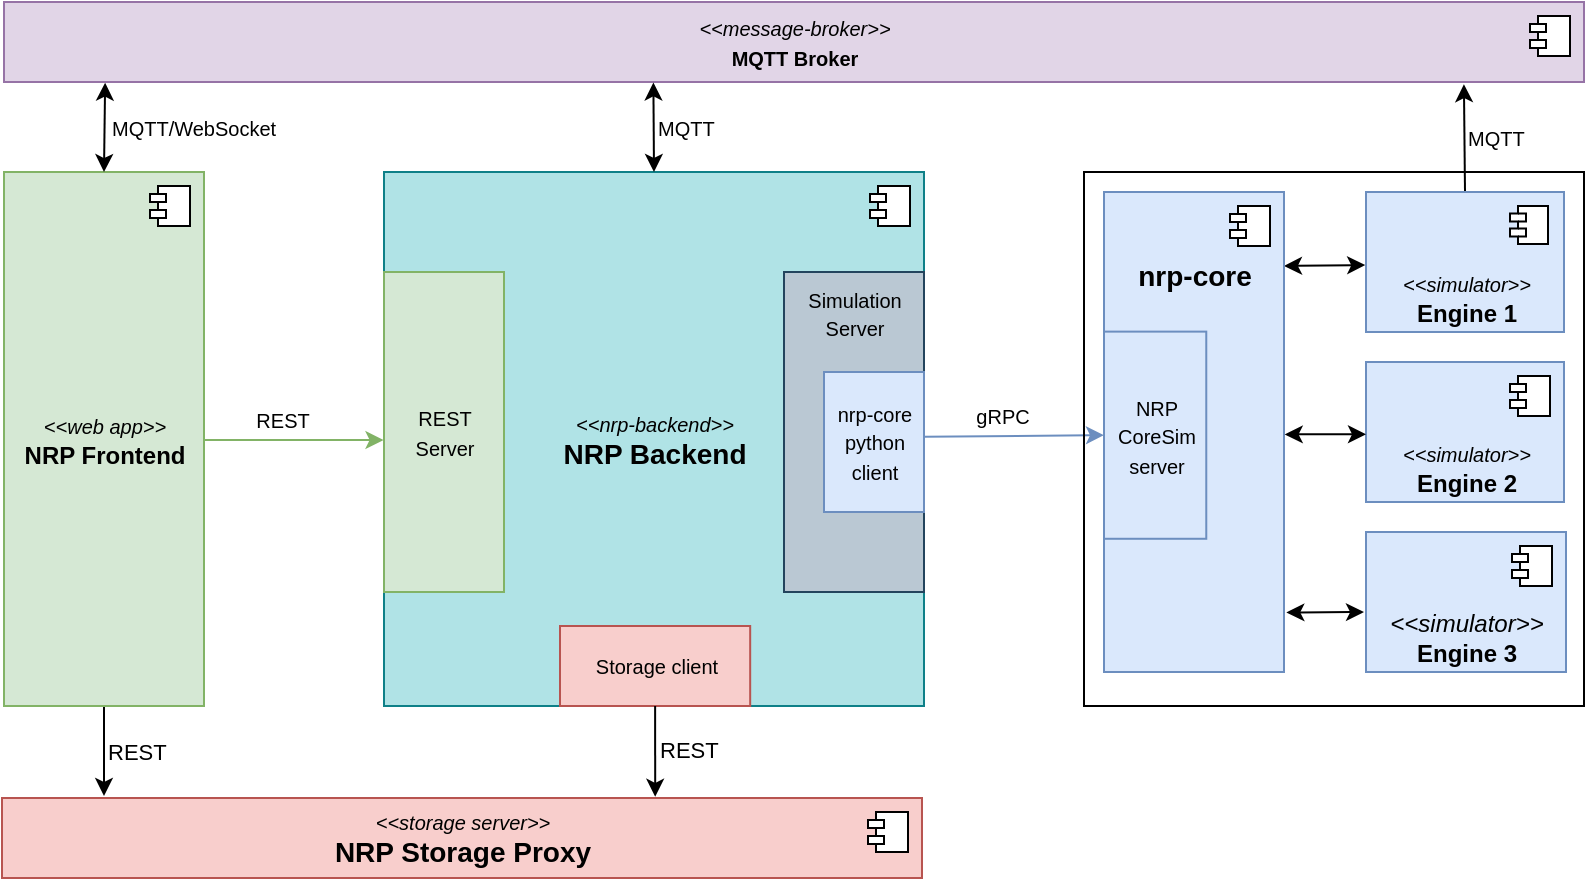 <mxfile version="20.8.20" type="google" pages="2"><diagram name="NRP" id="b5b7bab2-c9e2-2cf4-8b2a-24fd1a2a6d21"><mxGraphModel grid="1" page="1" gridSize="10" guides="1" tooltips="1" connect="1" arrows="1" fold="1" pageScale="1" pageWidth="827" pageHeight="1169" background="none" math="0" shadow="0"><root><mxCell id="0"/><mxCell id="1" parent="0"/><mxCell id="RuWge0oQKx696W5jQB8Q-63" value="&lt;i style=&quot;font-size: 10px;&quot;&gt;&amp;lt;&amp;lt;storage server&amp;gt;&amp;gt;&lt;br&gt;&lt;/i&gt;&lt;b style=&quot;border-color: var(--border-color);&quot;&gt;&lt;font style=&quot;font-size: 14px;&quot;&gt;NRP Storage Proxy&lt;/font&gt;&lt;/b&gt;&lt;span&gt;&lt;br&gt;&lt;/span&gt;" style="html=1;strokeColor=#b85450;fontStyle=0;fillColor=#f8cecc;fontFamily=Helvetica;" vertex="1" parent="1"><mxGeometry x="39" y="453" width="460" height="40" as="geometry"/></mxCell><mxCell id="RuWge0oQKx696W5jQB8Q-64" value="" style="shape=component;jettyWidth=8;jettyHeight=4;fontFamily=Helvetica;" vertex="1" parent="RuWge0oQKx696W5jQB8Q-63"><mxGeometry x="1" width="20" height="20" relative="1" as="geometry"><mxPoint x="-27" y="7" as="offset"/></mxGeometry></mxCell><mxCell id="RuWge0oQKx696W5jQB8Q-88" value="" style="rounded=0;orthogonalLoop=1;jettySize=auto;html=1;movable=1;resizable=1;rotatable=1;deletable=1;editable=1;locked=0;connectable=1;verticalAlign=top;entryX=0;entryY=0.5;entryDx=0;entryDy=0;fontFamily=Helvetica;fillColor=#dae8fc;strokeColor=#6c8ebf;" edge="1" parent="1" source="RuWge0oQKx696W5jQB8Q-67" target="RuWge0oQKx696W5jQB8Q-136"><mxGeometry relative="1" as="geometry"/></mxCell><mxCell id="jQe_ubshy12HaqdezcnG-4" value="gRPC" style="edgeLabel;html=1;align=center;verticalAlign=middle;resizable=0;points=[];fontSize=10;labelBackgroundColor=none;fontFamily=Helvetica;" connectable="0" vertex="1" parent="RuWge0oQKx696W5jQB8Q-88"><mxGeometry x="-0.136" relative="1" as="geometry"><mxPoint y="-10" as="offset"/></mxGeometry></mxCell><mxCell id="RuWge0oQKx696W5jQB8Q-67" value="&lt;i style=&quot;border-color: var(--border-color); font-size: 10px;&quot;&gt;&amp;lt;&amp;lt;nrp-backend&amp;gt;&amp;gt;&lt;br style=&quot;border-color: var(--border-color);&quot;&gt;&lt;/i&gt;&lt;b&gt;&lt;font style=&quot;font-size: 14px;&quot;&gt;NRP Backend&lt;/font&gt;&lt;/b&gt;" style="html=1;fillColor=#b0e3e6;strokeColor=#0e8088;fontFamily=Helvetica;" vertex="1" parent="1"><mxGeometry x="230" y="140" width="270" height="267" as="geometry"/></mxCell><mxCell id="RuWge0oQKx696W5jQB8Q-68" value="" style="shape=component;jettyWidth=8;jettyHeight=4;fontFamily=Helvetica;" vertex="1" parent="RuWge0oQKx696W5jQB8Q-67"><mxGeometry x="1" width="20" height="20" relative="1" as="geometry"><mxPoint x="-27" y="7" as="offset"/></mxGeometry></mxCell><mxCell id="RuWge0oQKx696W5jQB8Q-69" value="&lt;font style=&quot;font-size: 10px;&quot;&gt;Storage client&lt;/font&gt;" style="html=1;glass=0;comic=0;strokeColor=#b85450;fillColor=#f8cecc;fontFamily=Helvetica;" vertex="1" parent="RuWge0oQKx696W5jQB8Q-67"><mxGeometry x="88" y="227" width="95.09" height="40" as="geometry"/></mxCell><mxCell id="RuWge0oQKx696W5jQB8Q-85" value="&lt;font style=&quot;font-size: 10px;&quot;&gt;REST &lt;br&gt;Server&lt;/font&gt;" style="html=1;glass=0;comic=0;strokeColor=#82b366;fillColor=#d5e8d4;fontFamily=Helvetica;verticalAlign=middle;" vertex="1" parent="RuWge0oQKx696W5jQB8Q-67"><mxGeometry y="50" width="60" height="160" as="geometry"/></mxCell><mxCell id="RuWge0oQKx696W5jQB8Q-98" style="edgeStyle=orthogonalEdgeStyle;rounded=0;orthogonalLoop=1;jettySize=auto;html=1;exitX=0.5;exitY=1;exitDx=0;exitDy=0;fontFamily=Helvetica;" edge="1" parent="RuWge0oQKx696W5jQB8Q-67" source="RuWge0oQKx696W5jQB8Q-85" target="RuWge0oQKx696W5jQB8Q-85"><mxGeometry relative="1" as="geometry"/></mxCell><mxCell id="RuWge0oQKx696W5jQB8Q-100" value="&lt;font style=&quot;font-size: 10px;&quot;&gt;Simulation&lt;br&gt;Server&lt;/font&gt;" style="html=1;glass=0;comic=0;fontFamily=Helvetica;verticalAlign=top;fillColor=#bac8d3;strokeColor=#23445d;" vertex="1" parent="RuWge0oQKx696W5jQB8Q-67"><mxGeometry x="200" y="50" width="70" height="160" as="geometry"/></mxCell><mxCell id="jQe_ubshy12HaqdezcnG-7" value="&lt;span style=&quot;font-size: 10px;&quot;&gt;nrp-core&lt;br&gt;python &lt;br&gt;client&lt;/span&gt;" style="html=1;glass=0;comic=0;strokeColor=#6c8ebf;fillColor=#dae8fc;fontFamily=Helvetica;" vertex="1" parent="RuWge0oQKx696W5jQB8Q-67"><mxGeometry x="220" y="100" width="50" height="70" as="geometry"/></mxCell><mxCell id="RuWge0oQKx696W5jQB8Q-94" value="&lt;span style=&quot;color: rgb(0, 0, 0); font-size: 11px; font-style: normal; font-variant-ligatures: normal; font-variant-caps: normal; font-weight: 400; letter-spacing: normal; orphans: 2; text-align: center; text-indent: 0px; text-transform: none; widows: 2; word-spacing: 0px; -webkit-text-stroke-width: 0px; text-decoration-thickness: initial; text-decoration-style: initial; text-decoration-color: initial; float: none; display: inline !important;&quot;&gt;REST&lt;/span&gt;" style="rounded=0;orthogonalLoop=1;jettySize=auto;html=1;exitX=0.5;exitY=1;exitDx=0;exitDy=0;labelBackgroundColor=none;fontFamily=Helvetica;spacing=2;labelPosition=right;verticalLabelPosition=middle;align=left;verticalAlign=middle;" edge="1" parent="1" source="RuWge0oQKx696W5jQB8Q-81"><mxGeometry x="-0.007" relative="1" as="geometry"><mxPoint x="90" y="452" as="targetPoint"/><mxPoint as="offset"/></mxGeometry></mxCell><mxCell id="RuWge0oQKx696W5jQB8Q-81" value="&lt;i style=&quot;border-color: var(--border-color); font-size: 10px;&quot;&gt;&amp;lt;&amp;lt;web app&amp;gt;&amp;gt;&lt;br style=&quot;border-color: var(--border-color);&quot;&gt;&lt;/i&gt;&lt;b&gt;NRP Frontend&lt;br&gt;&lt;/b&gt;" style="html=1;fillColor=#d5e8d4;strokeColor=#82b366;fontFamily=Helvetica;" vertex="1" parent="1"><mxGeometry x="40" y="140" width="100" height="267" as="geometry"/></mxCell><mxCell id="RuWge0oQKx696W5jQB8Q-82" value="" style="shape=component;jettyWidth=8;jettyHeight=4;fontFamily=Helvetica;" vertex="1" parent="RuWge0oQKx696W5jQB8Q-81"><mxGeometry x="1" width="20" height="20" relative="1" as="geometry"><mxPoint x="-27" y="7" as="offset"/></mxGeometry></mxCell><mxCell id="RuWge0oQKx696W5jQB8Q-97" value="&lt;span style=&quot;color: rgb(0, 0, 0); font-size: 11px; font-style: normal; font-variant-ligatures: normal; font-variant-caps: normal; font-weight: 400; letter-spacing: normal; orphans: 2; text-align: center; text-indent: 0px; text-transform: none; widows: 2; word-spacing: 0px; -webkit-text-stroke-width: 0px; text-decoration-thickness: initial; text-decoration-style: initial; text-decoration-color: initial; float: none; display: inline !important;&quot;&gt;REST&lt;/span&gt;" style="rounded=0;orthogonalLoop=1;jettySize=auto;html=1;entryX=0.71;entryY=-0.015;entryDx=0;entryDy=0;entryPerimeter=0;labelBackgroundColor=none;fontFamily=Helvetica;verticalAlign=middle;labelPosition=right;verticalLabelPosition=middle;align=left;fillColor=#f8cecc;strokeColor=#000000;" edge="1" parent="1" source="RuWge0oQKx696W5jQB8Q-69" target="RuWge0oQKx696W5jQB8Q-63"><mxGeometry relative="1" as="geometry"/></mxCell><mxCell id="RuWge0oQKx696W5jQB8Q-109" style="rounded=0;orthogonalLoop=1;jettySize=auto;html=1;exitX=0.064;exitY=1.008;exitDx=0;exitDy=0;exitPerimeter=0;startArrow=classic;startFill=1;fontFamily=Helvetica;entryX=0.5;entryY=0;entryDx=0;entryDy=0;fontSize=10;fillColor=#e1d5e7;strokeColor=#000000;" edge="1" parent="1" source="RuWge0oQKx696W5jQB8Q-102" target="RuWge0oQKx696W5jQB8Q-81"><mxGeometry relative="1" as="geometry"><mxPoint x="90" y="137" as="targetPoint"/><mxPoint x="90.32" y="77.0" as="sourcePoint"/></mxGeometry></mxCell><mxCell id="jQe_ubshy12HaqdezcnG-13" value="MQTT/WebSocket" style="edgeLabel;html=1;align=left;verticalAlign=middle;resizable=0;points=[];fontSize=10;fontFamily=Helvetica;labelPosition=right;verticalLabelPosition=middle;labelBackgroundColor=none;" connectable="0" vertex="1" parent="RuWge0oQKx696W5jQB8Q-109"><mxGeometry x="-0.001" y="2" relative="1" as="geometry"><mxPoint as="offset"/></mxGeometry></mxCell><mxCell id="RuWge0oQKx696W5jQB8Q-102" value="&lt;span style=&quot;font-size: 10px;&quot;&gt;&lt;i&gt;&amp;lt;&amp;lt;message-broker&amp;gt;&amp;gt;&lt;br&gt;&lt;/i&gt;&lt;b&gt;MQTT Broker&lt;/b&gt;&lt;br&gt;&lt;/span&gt;" style="html=1;strokeColor=#9673a6;fontStyle=0;fillColor=#e1d5e7;fontFamily=Helvetica;" vertex="1" parent="1"><mxGeometry x="40" y="55" width="790" height="40" as="geometry"/></mxCell><mxCell id="RuWge0oQKx696W5jQB8Q-103" value="" style="shape=component;jettyWidth=8;jettyHeight=4;fontFamily=Helvetica;" vertex="1" parent="RuWge0oQKx696W5jQB8Q-102"><mxGeometry x="1" width="20" height="20" relative="1" as="geometry"><mxPoint x="-27" y="7" as="offset"/></mxGeometry></mxCell><mxCell id="RuWge0oQKx696W5jQB8Q-112" value="MQTT" style="rounded=0;orthogonalLoop=1;jettySize=auto;html=1;startArrow=classic;startFill=1;fontFamily=Helvetica;entryX=0.5;entryY=0;entryDx=0;entryDy=0;exitX=0.411;exitY=1.006;exitDx=0;exitDy=0;exitPerimeter=0;labelBackgroundColor=none;labelPosition=right;verticalLabelPosition=middle;align=left;verticalAlign=middle;fontSize=10;fillColor=#e1d5e7;strokeColor=#000000;" edge="1" parent="1" source="RuWge0oQKx696W5jQB8Q-102" target="RuWge0oQKx696W5jQB8Q-67"><mxGeometry relative="1" as="geometry"><mxPoint x="364.79" y="137" as="targetPoint"/><mxPoint x="365" y="100" as="sourcePoint"/></mxGeometry></mxCell><mxCell id="jQe_ubshy12HaqdezcnG-2" value="MQTT" style="rounded=0;orthogonalLoop=1;jettySize=auto;html=1;entryX=0.924;entryY=1.027;entryDx=0;entryDy=0;entryPerimeter=0;fontSize=10;startArrow=none;startFill=0;exitX=0.5;exitY=0;exitDx=0;exitDy=0;fontFamily=Helvetica;labelPosition=right;verticalLabelPosition=middle;align=left;verticalAlign=middle;labelBackgroundColor=none;fillColor=#e1d5e7;strokeColor=#000000;" edge="1" parent="1" source="RuWge0oQKx696W5jQB8Q-115" target="RuWge0oQKx696W5jQB8Q-102"><mxGeometry relative="1" as="geometry"/></mxCell><mxCell id="jQe_ubshy12HaqdezcnG-5" value="" style="rounded=0;orthogonalLoop=1;jettySize=auto;html=1;movable=1;resizable=1;rotatable=1;deletable=1;editable=1;locked=0;connectable=1;verticalAlign=top;entryX=-0.004;entryY=0.525;entryDx=0;entryDy=0;entryPerimeter=0;fontFamily=Helvetica;labelBorderColor=none;labelBackgroundColor=default;fontColor=default;fillColor=#d5e8d4;strokeColor=#82b366;" edge="1" parent="1" target="RuWge0oQKx696W5jQB8Q-85"><mxGeometry relative="1" as="geometry"><mxPoint x="140" y="274" as="sourcePoint"/><mxPoint x="230" y="273" as="targetPoint"/></mxGeometry></mxCell><mxCell id="jQe_ubshy12HaqdezcnG-6" value="REST" style="edgeLabel;html=1;align=center;verticalAlign=middle;resizable=0;points=[];fontSize=10;labelBackgroundColor=none;fontFamily=Helvetica;" connectable="0" vertex="1" parent="jQe_ubshy12HaqdezcnG-5"><mxGeometry x="-0.136" relative="1" as="geometry"><mxPoint y="-10" as="offset"/></mxGeometry></mxCell><mxCell id="jQe_ubshy12HaqdezcnG-14" value="" style="group;fontFamily=Helvetica;" connectable="0" vertex="1" parent="1"><mxGeometry x="580" y="140" width="250" height="267" as="geometry"/></mxCell><mxCell id="jQe_ubshy12HaqdezcnG-1" value="" style="rounded=0;whiteSpace=wrap;html=1;fontSize=14;fillColor=none;fontFamily=Helvetica;" vertex="1" parent="jQe_ubshy12HaqdezcnG-14"><mxGeometry width="250" height="267" as="geometry"/></mxCell><mxCell id="RuWge0oQKx696W5jQB8Q-126" style="rounded=0;orthogonalLoop=1;jettySize=auto;html=1;startArrow=classic;startFill=1;entryX=-0.004;entryY=0.522;entryDx=0;entryDy=0;entryPerimeter=0;movable=1;resizable=1;rotatable=1;deletable=1;editable=1;locked=0;connectable=1;fontFamily=Helvetica;" edge="1" parent="jQe_ubshy12HaqdezcnG-14" target="RuWge0oQKx696W5jQB8Q-115"><mxGeometry relative="1" as="geometry"><mxPoint x="140" y="40" as="targetPoint"/><mxPoint x="100" y="47" as="sourcePoint"/></mxGeometry></mxCell><mxCell id="RuWge0oQKx696W5jQB8Q-128" style="rounded=0;orthogonalLoop=1;jettySize=auto;html=1;exitX=1.013;exitY=0.876;exitDx=0;exitDy=0;exitPerimeter=0;startArrow=classic;startFill=1;fontFamily=Helvetica;" edge="1" parent="jQe_ubshy12HaqdezcnG-14" source="RuWge0oQKx696W5jQB8Q-86"><mxGeometry relative="1" as="geometry"><mxPoint x="140" y="220" as="targetPoint"/><mxPoint x="96.7" y="230.023" as="sourcePoint"/></mxGeometry></mxCell><mxCell id="RuWge0oQKx696W5jQB8Q-86" value="&lt;b&gt;&lt;font style=&quot;font-size: 14px;&quot;&gt;nrp-core&lt;/font&gt;&lt;br&gt;&lt;/b&gt;" style="html=1;verticalAlign=top;horizontal=1;spacingBottom=0;spacingTop=27;fillColor=#dae8fc;strokeColor=#6c8ebf;fontFamily=Helvetica;" vertex="1" parent="jQe_ubshy12HaqdezcnG-14"><mxGeometry x="10" y="10" width="90" height="240" as="geometry"/></mxCell><mxCell id="RuWge0oQKx696W5jQB8Q-87" value="" style="shape=component;jettyWidth=8;jettyHeight=4;fontFamily=Helvetica;aspect=fixed;" vertex="1" parent="RuWge0oQKx696W5jQB8Q-86"><mxGeometry x="1" width="20" height="20" relative="1" as="geometry"><mxPoint x="-27" y="7" as="offset"/></mxGeometry></mxCell><mxCell id="RuWge0oQKx696W5jQB8Q-136" value="&lt;font style=&quot;font-size: 10px;&quot;&gt;NRP&lt;br&gt;CoreSim&lt;br&gt;&amp;nbsp;server&amp;nbsp;&lt;/font&gt;" style="html=1;glass=0;comic=0;strokeColor=#6c8ebf;fillColor=#dae8fc;fontFamily=Helvetica;" vertex="1" parent="RuWge0oQKx696W5jQB8Q-86"><mxGeometry y="69.81" width="51.136" height="103.574" as="geometry"/></mxCell><mxCell id="RuWge0oQKx696W5jQB8Q-115" value="&lt;i style=&quot;border-color: var(--border-color); font-size: 10px;&quot;&gt;&amp;lt;&amp;lt;simulator&amp;gt;&amp;gt;&lt;br style=&quot;border-color: var(--border-color);&quot;&gt;&lt;/i&gt;&lt;b&gt;Engine 1&lt;br&gt;&lt;/b&gt;" style="html=1;fillColor=#dae8fc;strokeColor=#6c8ebf;fontFamily=Helvetica;verticalAlign=bottom;" vertex="1" parent="jQe_ubshy12HaqdezcnG-14"><mxGeometry x="141" y="10" width="99" height="70" as="geometry"/></mxCell><mxCell id="RuWge0oQKx696W5jQB8Q-116" value="" style="shape=component;jettyWidth=8;jettyHeight=4;fontFamily=Helvetica;aspect=fixed;" vertex="1" parent="RuWge0oQKx696W5jQB8Q-115"><mxGeometry x="1" width="19" height="19" relative="1" as="geometry"><mxPoint x="-27" y="7" as="offset"/></mxGeometry></mxCell><mxCell id="RuWge0oQKx696W5jQB8Q-122" value="&lt;i style=&quot;border-color: var(--border-color);&quot;&gt;&amp;lt;&amp;lt;simulator&amp;gt;&amp;gt;&lt;br style=&quot;border-color: var(--border-color);&quot;&gt;&lt;/i&gt;&lt;b&gt;Engine 3&lt;br&gt;&lt;/b&gt;" style="html=1;fillColor=#dae8fc;strokeColor=#6c8ebf;fontFamily=Helvetica;verticalAlign=bottom;" vertex="1" parent="jQe_ubshy12HaqdezcnG-14"><mxGeometry x="141" y="180" width="100" height="70" as="geometry"/></mxCell><mxCell id="RuWge0oQKx696W5jQB8Q-123" value="" style="shape=component;jettyWidth=8;jettyHeight=4;fontFamily=Helvetica;" vertex="1" parent="RuWge0oQKx696W5jQB8Q-122"><mxGeometry x="1" width="20" height="20" relative="1" as="geometry"><mxPoint x="-27" y="7" as="offset"/></mxGeometry></mxCell><mxCell id="RuWge0oQKx696W5jQB8Q-124" value="&lt;i style=&quot;border-color: var(--border-color); font-size: 10px;&quot;&gt;&amp;lt;&amp;lt;simulator&amp;gt;&amp;gt;&lt;br style=&quot;border-color: var(--border-color);&quot;&gt;&lt;/i&gt;&lt;b&gt;Engine 2&lt;br&gt;&lt;/b&gt;" style="html=1;fillColor=#dae8fc;strokeColor=#6c8ebf;fontFamily=Helvetica;verticalAlign=bottom;" vertex="1" parent="jQe_ubshy12HaqdezcnG-14"><mxGeometry x="141" y="95" width="99" height="70" as="geometry"/></mxCell><mxCell id="RuWge0oQKx696W5jQB8Q-125" value="" style="shape=component;jettyWidth=8;jettyHeight=4;fontFamily=Helvetica;" vertex="1" parent="RuWge0oQKx696W5jQB8Q-124"><mxGeometry x="1" width="20" height="20" relative="1" as="geometry"><mxPoint x="-27" y="7" as="offset"/></mxGeometry></mxCell><mxCell id="RuWge0oQKx696W5jQB8Q-127" style="rounded=0;orthogonalLoop=1;jettySize=auto;html=1;entryX=0;entryY=0.516;entryDx=0;entryDy=0;entryPerimeter=0;startArrow=classic;startFill=1;exitX=1.004;exitY=0.505;exitDx=0;exitDy=0;exitPerimeter=0;movable=0;resizable=0;rotatable=0;deletable=0;editable=0;locked=1;connectable=0;" edge="1" parent="jQe_ubshy12HaqdezcnG-14" source="RuWge0oQKx696W5jQB8Q-86" target="RuWge0oQKx696W5jQB8Q-124"><mxGeometry relative="1" as="geometry"><mxPoint x="100" y="130" as="sourcePoint"/><mxPoint x="141.18" y="130.784" as="targetPoint"/></mxGeometry></mxCell></root></mxGraphModel></diagram><diagram id="MVuDq552yWDbYwqCWr7N" name="Backend"><mxGraphModel grid="1" page="1" gridSize="10" guides="1" tooltips="1" connect="1" arrows="1" fold="1" pageScale="1" pageWidth="827" pageHeight="1169" math="0" shadow="0"><root><mxCell id="0"/><mxCell id="1" parent="0"/><mxCell id="G5pK1J6C97qNSbnW78OE-1" value="" style="group" connectable="0" vertex="1" parent="1"><mxGeometry x="70" y="170" width="1090" height="450" as="geometry"/></mxCell><mxCell id="G5pK1J6C97qNSbnW78OE-2" value="" style="group" connectable="0" vertex="1" parent="G5pK1J6C97qNSbnW78OE-1"><mxGeometry x="-10" width="1080" height="450" as="geometry"/></mxCell><mxCell id="G5pK1J6C97qNSbnW78OE-3" value="&lt;i style=&quot;border-color: var(--border-color); font-size: 10px;&quot;&gt;&amp;lt;&amp;lt;nrp-backend&amp;gt;&amp;gt;&lt;br style=&quot;border-color: var(--border-color);&quot;&gt;&lt;/i&gt;&lt;b&gt;&lt;font style=&quot;font-size: 14px;&quot;&gt;NRP Backend&lt;/font&gt;&lt;/b&gt;" style="html=1;fillColor=#B0E3E6;strokeColor=#82b366;fontFamily=Courier New;verticalAlign=top;align=center;container=0;" vertex="1" parent="G5pK1J6C97qNSbnW78OE-2"><mxGeometry width="1080" height="450" as="geometry"/></mxCell><mxCell id="G5pK1J6C97qNSbnW78OE-4" value="" style="shape=component;jettyWidth=8;jettyHeight=4;fontFamily=Courier New;" vertex="1" parent="G5pK1J6C97qNSbnW78OE-2"><mxGeometry x="1050" y="7" width="20" height="20" as="geometry"><mxPoint x="-27" y="7" as="offset"/></mxGeometry></mxCell><mxCell id="G5pK1J6C97qNSbnW78OE-5" value="hbp_nrp_backend" style="shape=folder;fontStyle=1;spacingTop=10;tabWidth=40;tabHeight=14;tabPosition=left;html=1;verticalAlign=top;align=left;fillColor=none;strokeColor=default;" vertex="1" parent="1"><mxGeometry x="80" y="239.657" width="440" height="333.873" as="geometry"/></mxCell><mxCell id="G5pK1J6C97qNSbnW78OE-6" style="edgeStyle=orthogonalEdgeStyle;rounded=0;orthogonalLoop=1;jettySize=auto;html=1;exitX=0.5;exitY=1;exitDx=0;exitDy=0;fontFamily=Courier New;" edge="1" parent="1"><mxGeometry relative="1" as="geometry"><mxPoint x="195.153" y="555.393" as="sourcePoint"/><mxPoint x="195.153" y="555.393" as="targetPoint"/></mxGeometry></mxCell><mxCell id="G5pK1J6C97qNSbnW78OE-7" value="" style="group;fillColor=none;strokeColor=none;" connectable="0" vertex="1" parent="1"><mxGeometry x="83.25" y="237.255" width="556.768" height="336.275" as="geometry"/></mxCell><mxCell id="G5pK1J6C97qNSbnW78OE-8" value="" style="group" connectable="0" vertex="1" parent="G5pK1J6C97qNSbnW78OE-7"><mxGeometry x="10.33" y="42.75" width="153" height="153" as="geometry"/></mxCell><mxCell id="G5pK1J6C97qNSbnW78OE-9" value="rest_server" style="shape=folder;fontStyle=1;spacingTop=10;tabWidth=40;tabHeight=14;tabPosition=left;html=1;verticalAlign=top;align=left;" vertex="1" parent="G5pK1J6C97qNSbnW78OE-8"><mxGeometry width="153.0" height="153" as="geometry"/></mxCell><mxCell id="G5pK1J6C97qNSbnW78OE-10" value="SimulationService" style="rounded=0;whiteSpace=wrap;html=1;fillColor=#d5e8d4;strokeColor=#82b366;" vertex="1" parent="G5pK1J6C97qNSbnW78OE-8"><mxGeometry x="15.692" y="36.0" width="117.692" height="27.0" as="geometry"/></mxCell><mxCell id="G5pK1J6C97qNSbnW78OE-11" value="SimulationState" style="rounded=0;whiteSpace=wrap;html=1;fillColor=#d5e8d4;strokeColor=#82b366;" vertex="1" parent="G5pK1J6C97qNSbnW78OE-8"><mxGeometry x="15.692" y="72.0" width="117.692" height="27.0" as="geometry"/></mxCell><mxCell id="G5pK1J6C97qNSbnW78OE-12" value="SimulationControl" style="rounded=0;whiteSpace=wrap;html=1;fillColor=#d5e8d4;strokeColor=#82b366;" vertex="1" parent="G5pK1J6C97qNSbnW78OE-8"><mxGeometry x="15.692" y="108.0" width="117.692" height="27.0" as="geometry"/></mxCell><mxCell id="G5pK1J6C97qNSbnW78OE-13" value="" style="group" connectable="0" vertex="1" parent="G5pK1J6C97qNSbnW78OE-7"><mxGeometry x="121.246" y="214.255" width="166.604" height="77.824" as="geometry"/></mxCell><mxCell id="G5pK1J6C97qNSbnW78OE-14" value="" style="group" connectable="0" vertex="1" parent="G5pK1J6C97qNSbnW78OE-13"><mxGeometry y="11.529" width="166.604" height="76.863" as="geometry"/></mxCell><mxCell id="G5pK1J6C97qNSbnW78OE-15" value="storage_client_api" style="shape=folder;fontStyle=1;spacingTop=10;tabWidth=40;tabHeight=14;tabPosition=left;html=1;verticalAlign=top;align=left;movable=1;resizable=1;rotatable=1;deletable=1;editable=1;locked=0;connectable=1;" vertex="1" parent="G5pK1J6C97qNSbnW78OE-14"><mxGeometry width="166.604" height="76.863" as="geometry"/></mxCell><mxCell id="G5pK1J6C97qNSbnW78OE-16" value="StorageClient" style="rounded=0;whiteSpace=wrap;html=1;movable=1;resizable=1;rotatable=1;deletable=1;editable=1;locked=0;connectable=1;fillColor=#f8cecc;strokeColor=#b85450;" vertex="1" parent="G5pK1J6C97qNSbnW78OE-14"><mxGeometry x="24.679" y="42.275" width="117.257" height="14.46" as="geometry"/></mxCell><mxCell id="G5pK1J6C97qNSbnW78OE-17" value="" style="group" connectable="0" vertex="1" parent="G5pK1J6C97qNSbnW78OE-7"><mxGeometry x="247.922" y="42.748" width="166.604" height="153" as="geometry"/></mxCell><mxCell id="G5pK1J6C97qNSbnW78OE-18" value="simulation_control" style="shape=folder;fontStyle=1;spacingTop=10;tabWidth=40;tabHeight=14;tabPosition=left;html=1;verticalAlign=top;align=left;movable=1;resizable=1;rotatable=1;deletable=1;editable=1;locked=0;connectable=1;" vertex="1" parent="G5pK1J6C97qNSbnW78OE-17"><mxGeometry x="-10.33" width="177" height="153" as="geometry"/></mxCell><mxCell id="G5pK1J6C97qNSbnW78OE-19" value="Simulation" style="rounded=0;whiteSpace=wrap;html=1;movable=1;resizable=1;rotatable=1;deletable=1;editable=1;locked=0;connectable=1;fillColor=#b0e3e6;strokeColor=#0e8088;" vertex="1" parent="G5pK1J6C97qNSbnW78OE-17"><mxGeometry x="33.614" y="36" width="90.327" height="27.0" as="geometry"/></mxCell><mxCell id="G5pK1J6C97qNSbnW78OE-20" value="BackendSimulationLifecycle" style="rounded=0;whiteSpace=wrap;html=1;movable=1;resizable=1;rotatable=1;deletable=1;editable=1;locked=0;connectable=1;fillColor=#b0e3e6;strokeColor=#0e8088;" vertex="1" parent="G5pK1J6C97qNSbnW78OE-17"><mxGeometry y="107.996" width="158.577" height="26.999" as="geometry"/></mxCell><mxCell id="G5pK1J6C97qNSbnW78OE-21" value="" style="endArrow=none;startArrow=diamondThin;endFill=0;startFill=1;html=1;verticalAlign=bottom;labelBackgroundColor=none;strokeWidth=1;startSize=8;endSize=8;rounded=0;dashed=1;exitX=0.5;exitY=0;exitDx=0;exitDy=0;entryX=0.5;entryY=1;entryDx=0;entryDy=0;" edge="1" parent="G5pK1J6C97qNSbnW78OE-17" source="G5pK1J6C97qNSbnW78OE-20" target="G5pK1J6C97qNSbnW78OE-19"><mxGeometry width="160" relative="1" as="geometry"><mxPoint x="-82.641" y="80.491" as="sourcePoint"/><mxPoint x="82.641" y="80.491" as="targetPoint"/></mxGeometry></mxCell><mxCell id="G5pK1J6C97qNSbnW78OE-22" value="" style="endArrow=none;startArrow=diamondThin;endFill=0;startFill=1;html=1;verticalAlign=bottom;labelBackgroundColor=none;strokeWidth=1;startSize=8;endSize=8;rounded=0;dashed=1;entryX=0.5;entryY=1;entryDx=0;entryDy=0;edgeStyle=elbowEdgeStyle;exitX=1;exitY=0.5;exitDx=0;exitDy=0;" edge="1" parent="G5pK1J6C97qNSbnW78OE-7" source="G5pK1J6C97qNSbnW78OE-16" target="G5pK1J6C97qNSbnW78OE-20"><mxGeometry width="160" relative="1" as="geometry"><mxPoint x="336.602" y="162.075" as="sourcePoint"/><mxPoint x="340.221" y="116.918" as="targetPoint"/><Array as="points"><mxPoint x="327.571" y="240.196"/></Array></mxGeometry></mxCell><mxCell id="G5pK1J6C97qNSbnW78OE-23" style="edgeStyle=elbowEdgeStyle;rounded=0;orthogonalLoop=1;jettySize=auto;html=1;entryX=0;entryY=0.5;entryDx=0;entryDy=0;dashed=1;fontSize=10;endArrow=classic;endFill=1;" edge="1" parent="G5pK1J6C97qNSbnW78OE-7" source="G5pK1J6C97qNSbnW78OE-10" target="G5pK1J6C97qNSbnW78OE-19"><mxGeometry relative="1" as="geometry"/></mxCell><mxCell id="G5pK1J6C97qNSbnW78OE-24" style="edgeStyle=elbowEdgeStyle;rounded=0;orthogonalLoop=1;jettySize=auto;html=1;dashed=1;fontSize=10;endArrow=classic;endFill=1;" edge="1" parent="G5pK1J6C97qNSbnW78OE-7" source="G5pK1J6C97qNSbnW78OE-11" target="G5pK1J6C97qNSbnW78OE-19"><mxGeometry relative="1" as="geometry"/></mxCell><mxCell id="G5pK1J6C97qNSbnW78OE-25" value="" style="edgeStyle=elbowEdgeStyle;rounded=0;orthogonalLoop=1;jettySize=auto;html=1;entryX=0;entryY=0.5;entryDx=0;entryDy=0;dashed=1;fontSize=10;endArrow=classic;endFill=1;textDirection=ltr;horizontal=1;verticalAlign=bottom;align=center;labelBackgroundColor=none;" edge="1" parent="G5pK1J6C97qNSbnW78OE-7" source="G5pK1J6C97qNSbnW78OE-12" target="G5pK1J6C97qNSbnW78OE-19"><mxGeometry x="0.859" relative="1" as="geometry"><mxPoint as="offset"/></mxGeometry></mxCell><mxCell id="G5pK1J6C97qNSbnW78OE-26" value="hbp_nrp_simserver" style="shape=folder;fontStyle=1;spacingTop=10;tabWidth=40;tabHeight=14;tabPosition=left;html=1;verticalAlign=top;align=left;fillColor=none;strokeColor=default;" vertex="1" parent="1"><mxGeometry x="555.59" y="240.78" width="564.41" height="332.75" as="geometry"/></mxCell><mxCell id="G5pK1J6C97qNSbnW78OE-27" value="" style="group;horizontal=1;fillColor=none;" connectable="0" vertex="1" parent="1"><mxGeometry x="579.63" y="290" width="535.97" height="275.5" as="geometry"/></mxCell><mxCell id="G5pK1J6C97qNSbnW78OE-28" value="server" style="shape=folder;fontStyle=1;spacingTop=10;tabWidth=40;tabHeight=14;tabPosition=left;html=1;verticalAlign=top;align=left;" vertex="1" parent="G5pK1J6C97qNSbnW78OE-27"><mxGeometry width="528.37" height="256.5" as="geometry"/></mxCell><mxCell id="G5pK1J6C97qNSbnW78OE-29" value="" style="edgeStyle=none;rounded=0;orthogonalLoop=1;jettySize=auto;html=1;dashed=1;fontSize=10;" edge="1" parent="G5pK1J6C97qNSbnW78OE-27" source="G5pK1J6C97qNSbnW78OE-30" target="G5pK1J6C97qNSbnW78OE-36"><mxGeometry relative="1" as="geometry"/></mxCell><mxCell id="G5pK1J6C97qNSbnW78OE-30" value="SimulationServerInstance" style="rounded=0;whiteSpace=wrap;html=1;horizontal=0;fillColor=#b0e3e6;strokeColor=#0e8088;" vertex="1" parent="G5pK1J6C97qNSbnW78OE-27"><mxGeometry x="12.39" y="74.236" width="49.253" height="146.153" as="geometry"/></mxCell><mxCell id="G5pK1J6C97qNSbnW78OE-31" value="" style="rounded=0;orthogonalLoop=1;jettySize=auto;html=1;dashed=1;fontSize=10;" edge="1" parent="G5pK1J6C97qNSbnW78OE-27" source="G5pK1J6C97qNSbnW78OE-32" target="G5pK1J6C97qNSbnW78OE-39"><mxGeometry relative="1" as="geometry"/></mxCell><mxCell id="G5pK1J6C97qNSbnW78OE-32" value="SimulationServer&lt;br&gt;Lifecycle" style="rounded=0;whiteSpace=wrap;html=1;fillColor=#BAC8D3;strokeColor=#56517e;" vertex="1" parent="G5pK1J6C97qNSbnW78OE-27"><mxGeometry x="257.569" y="111.996" width="175.999" height="51.512" as="geometry"/></mxCell><mxCell id="G5pK1J6C97qNSbnW78OE-33" style="edgeStyle=orthogonalEdgeStyle;rounded=0;orthogonalLoop=1;jettySize=auto;html=1;exitX=1;exitY=0.5;exitDx=0;exitDy=0;entryX=0;entryY=0.5;entryDx=0;entryDy=0;dashed=1;fontSize=10;endArrow=diamondThin;endFill=1;" edge="1" parent="G5pK1J6C97qNSbnW78OE-27" source="G5pK1J6C97qNSbnW78OE-36" target="G5pK1J6C97qNSbnW78OE-32"><mxGeometry relative="1" as="geometry"/></mxCell><mxCell id="G5pK1J6C97qNSbnW78OE-34" style="edgeStyle=orthogonalEdgeStyle;rounded=0;orthogonalLoop=1;jettySize=auto;html=1;entryX=0;entryY=0.5;entryDx=0;entryDy=0;dashed=1;fontSize=10;" edge="1" parent="G5pK1J6C97qNSbnW78OE-27" source="G5pK1J6C97qNSbnW78OE-36" target="G5pK1J6C97qNSbnW78OE-39"><mxGeometry relative="1" as="geometry"/></mxCell><mxCell id="G5pK1J6C97qNSbnW78OE-35" style="edgeStyle=orthogonalEdgeStyle;rounded=0;orthogonalLoop=1;jettySize=auto;html=1;entryX=0;entryY=0.5;entryDx=0;entryDy=0;dashed=1;fontSize=10;endArrow=diamondThin;endFill=1;" edge="1" parent="G5pK1J6C97qNSbnW78OE-27" source="G5pK1J6C97qNSbnW78OE-36" target="G5pK1J6C97qNSbnW78OE-40"><mxGeometry relative="1" as="geometry"/></mxCell><mxCell id="G5pK1J6C97qNSbnW78OE-36" value="SimulationServer" style="rounded=0;whiteSpace=wrap;html=1;horizontal=1;fillColor=#BAC8D3;strokeColor=#56517e;" vertex="1" parent="G5pK1J6C97qNSbnW78OE-27"><mxGeometry x="98.691" y="73.615" width="112.657" height="146.774" as="geometry"/></mxCell><mxCell id="G5pK1J6C97qNSbnW78OE-37" value="NRPCoreWrapper" style="rounded=0;whiteSpace=wrap;html=1;horizontal=0;fillColor=#BAC8D3;strokeColor=#56517e;" vertex="1" parent="G5pK1J6C97qNSbnW78OE-27"><mxGeometry x="481.998" y="74.236" width="32.99" height="151.523" as="geometry"/></mxCell><mxCell id="G5pK1J6C97qNSbnW78OE-38" value="" style="edgeStyle=orthogonalEdgeStyle;rounded=0;sketch=0;orthogonalLoop=1;jettySize=auto;html=1;dashed=1;fontSize=10;endArrow=classic;endFill=1;" edge="1" parent="G5pK1J6C97qNSbnW78OE-27" source="G5pK1J6C97qNSbnW78OE-39" target="G5pK1J6C97qNSbnW78OE-37"><mxGeometry relative="1" as="geometry"/></mxCell><mxCell id="G5pK1J6C97qNSbnW78OE-39" value="NRPCoreRunner" style="rounded=0;whiteSpace=wrap;html=1;fillColor=#BAC8D3;strokeColor=#56517e;" vertex="1" parent="G5pK1J6C97qNSbnW78OE-27"><mxGeometry x="258.719" y="184.997" width="175.999" height="35.392" as="geometry"/></mxCell><mxCell id="G5pK1J6C97qNSbnW78OE-40" value="MQTTNotifier" style="rounded=0;whiteSpace=wrap;html=1;fillColor=#e1d5e7;strokeColor=default;" vertex="1" parent="G5pK1J6C97qNSbnW78OE-27"><mxGeometry x="258.719" y="61.134" width="175.999" height="26.617" as="geometry"/></mxCell><mxCell id="G5pK1J6C97qNSbnW78OE-41" value="" style="endArrow=none;startArrow=diamondThin;endFill=0;startFill=1;html=1;verticalAlign=bottom;labelBackgroundColor=none;strokeWidth=1;startSize=8;endSize=8;rounded=0;dashed=1;entryX=1;entryY=0.5;entryDx=0;entryDy=0;exitX=0.005;exitY=0.524;exitDx=0;exitDy=0;exitPerimeter=0;edgeStyle=orthogonalEdgeStyle;" edge="1" parent="1" source="G5pK1J6C97qNSbnW78OE-30" target="G5pK1J6C97qNSbnW78OE-20"><mxGeometry width="160" relative="1" as="geometry"><mxPoint x="594.85" y="419.804" as="sourcePoint"/><mxPoint x="393.331" y="344.565" as="targetPoint"/></mxGeometry></mxCell><mxCell id="G5pK1J6C97qNSbnW78OE-42" value="" style="group" connectable="0" vertex="1" parent="1"><mxGeometry x="1153" y="170" width="114" height="450" as="geometry"/></mxCell><mxCell id="G5pK1J6C97qNSbnW78OE-43" value="&lt;b&gt;&lt;font style=&quot;font-size: 14px;&quot;&gt;nrp-core&lt;/font&gt;&lt;br&gt;&lt;/b&gt;" style="html=1;verticalAlign=top;horizontal=1;spacingBottom=0;spacingTop=27;fillColor=#dae8fc;strokeColor=#6c8ebf;fontFamily=Courier New;container=0;" vertex="1" parent="G5pK1J6C97qNSbnW78OE-42"><mxGeometry width="130" height="450" as="geometry"/></mxCell><mxCell id="G5pK1J6C97qNSbnW78OE-44" value="" style="shape=component;jettyWidth=8;jettyHeight=4;fontFamily=Courier New;aspect=fixed;" vertex="1" parent="G5pK1J6C97qNSbnW78OE-42"><mxGeometry x="103" y="7" width="20" height="20" as="geometry"><mxPoint x="-27" y="7" as="offset"/></mxGeometry></mxCell><mxCell id="G5pK1J6C97qNSbnW78OE-45" value="" style="group;fillColor=none;" connectable="0" vertex="1" parent="G5pK1J6C97qNSbnW78OE-42"><mxGeometry x="11" y="179.863" width="110" height="153.725" as="geometry"/></mxCell><mxCell id="G5pK1J6C97qNSbnW78OE-46" value="nrp_core.client" style="shape=folder;fontStyle=1;spacingTop=10;tabWidth=40;tabHeight=14;tabPosition=left;html=1;verticalAlign=top;align=left;fillColor=default;" vertex="1" parent="G5pK1J6C97qNSbnW78OE-45"><mxGeometry width="110" height="153.725" as="geometry"/></mxCell><mxCell id="G5pK1J6C97qNSbnW78OE-47" value="NRPCore" style="rounded=0;whiteSpace=wrap;html=1;fillColor=#dae8fc;strokeColor=#6c8ebf;" vertex="1" parent="G5pK1J6C97qNSbnW78OE-45"><mxGeometry x="20.484" y="58.507" width="59.032" height="61.398" as="geometry"/></mxCell><mxCell id="G5pK1J6C97qNSbnW78OE-48" value="" style="edgeStyle=orthogonalEdgeStyle;rounded=0;orthogonalLoop=1;jettySize=auto;html=1;dashed=1;fontSize=10;entryX=0;entryY=0.5;entryDx=0;entryDy=0;" edge="1" parent="1" source="G5pK1J6C97qNSbnW78OE-37" target="G5pK1J6C97qNSbnW78OE-47"><mxGeometry relative="1" as="geometry"/></mxCell></root></mxGraphModel></diagram></mxfile>